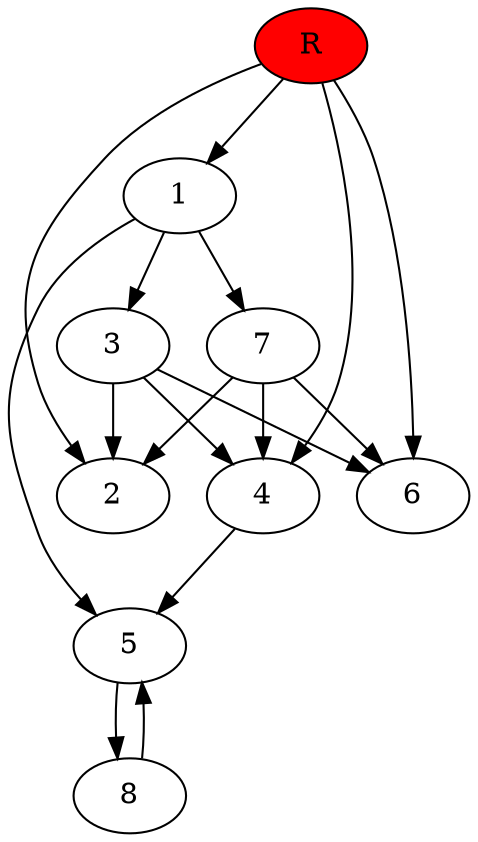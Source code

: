 digraph prb19082 {
	1
	2
	3
	4
	5
	6
	7
	8
	R [fillcolor="#ff0000" style=filled]
	1 -> 3
	1 -> 5
	1 -> 7
	3 -> 2
	3 -> 4
	3 -> 6
	4 -> 5
	5 -> 8
	7 -> 2
	7 -> 4
	7 -> 6
	8 -> 5
	R -> 1
	R -> 2
	R -> 4
	R -> 6
}
